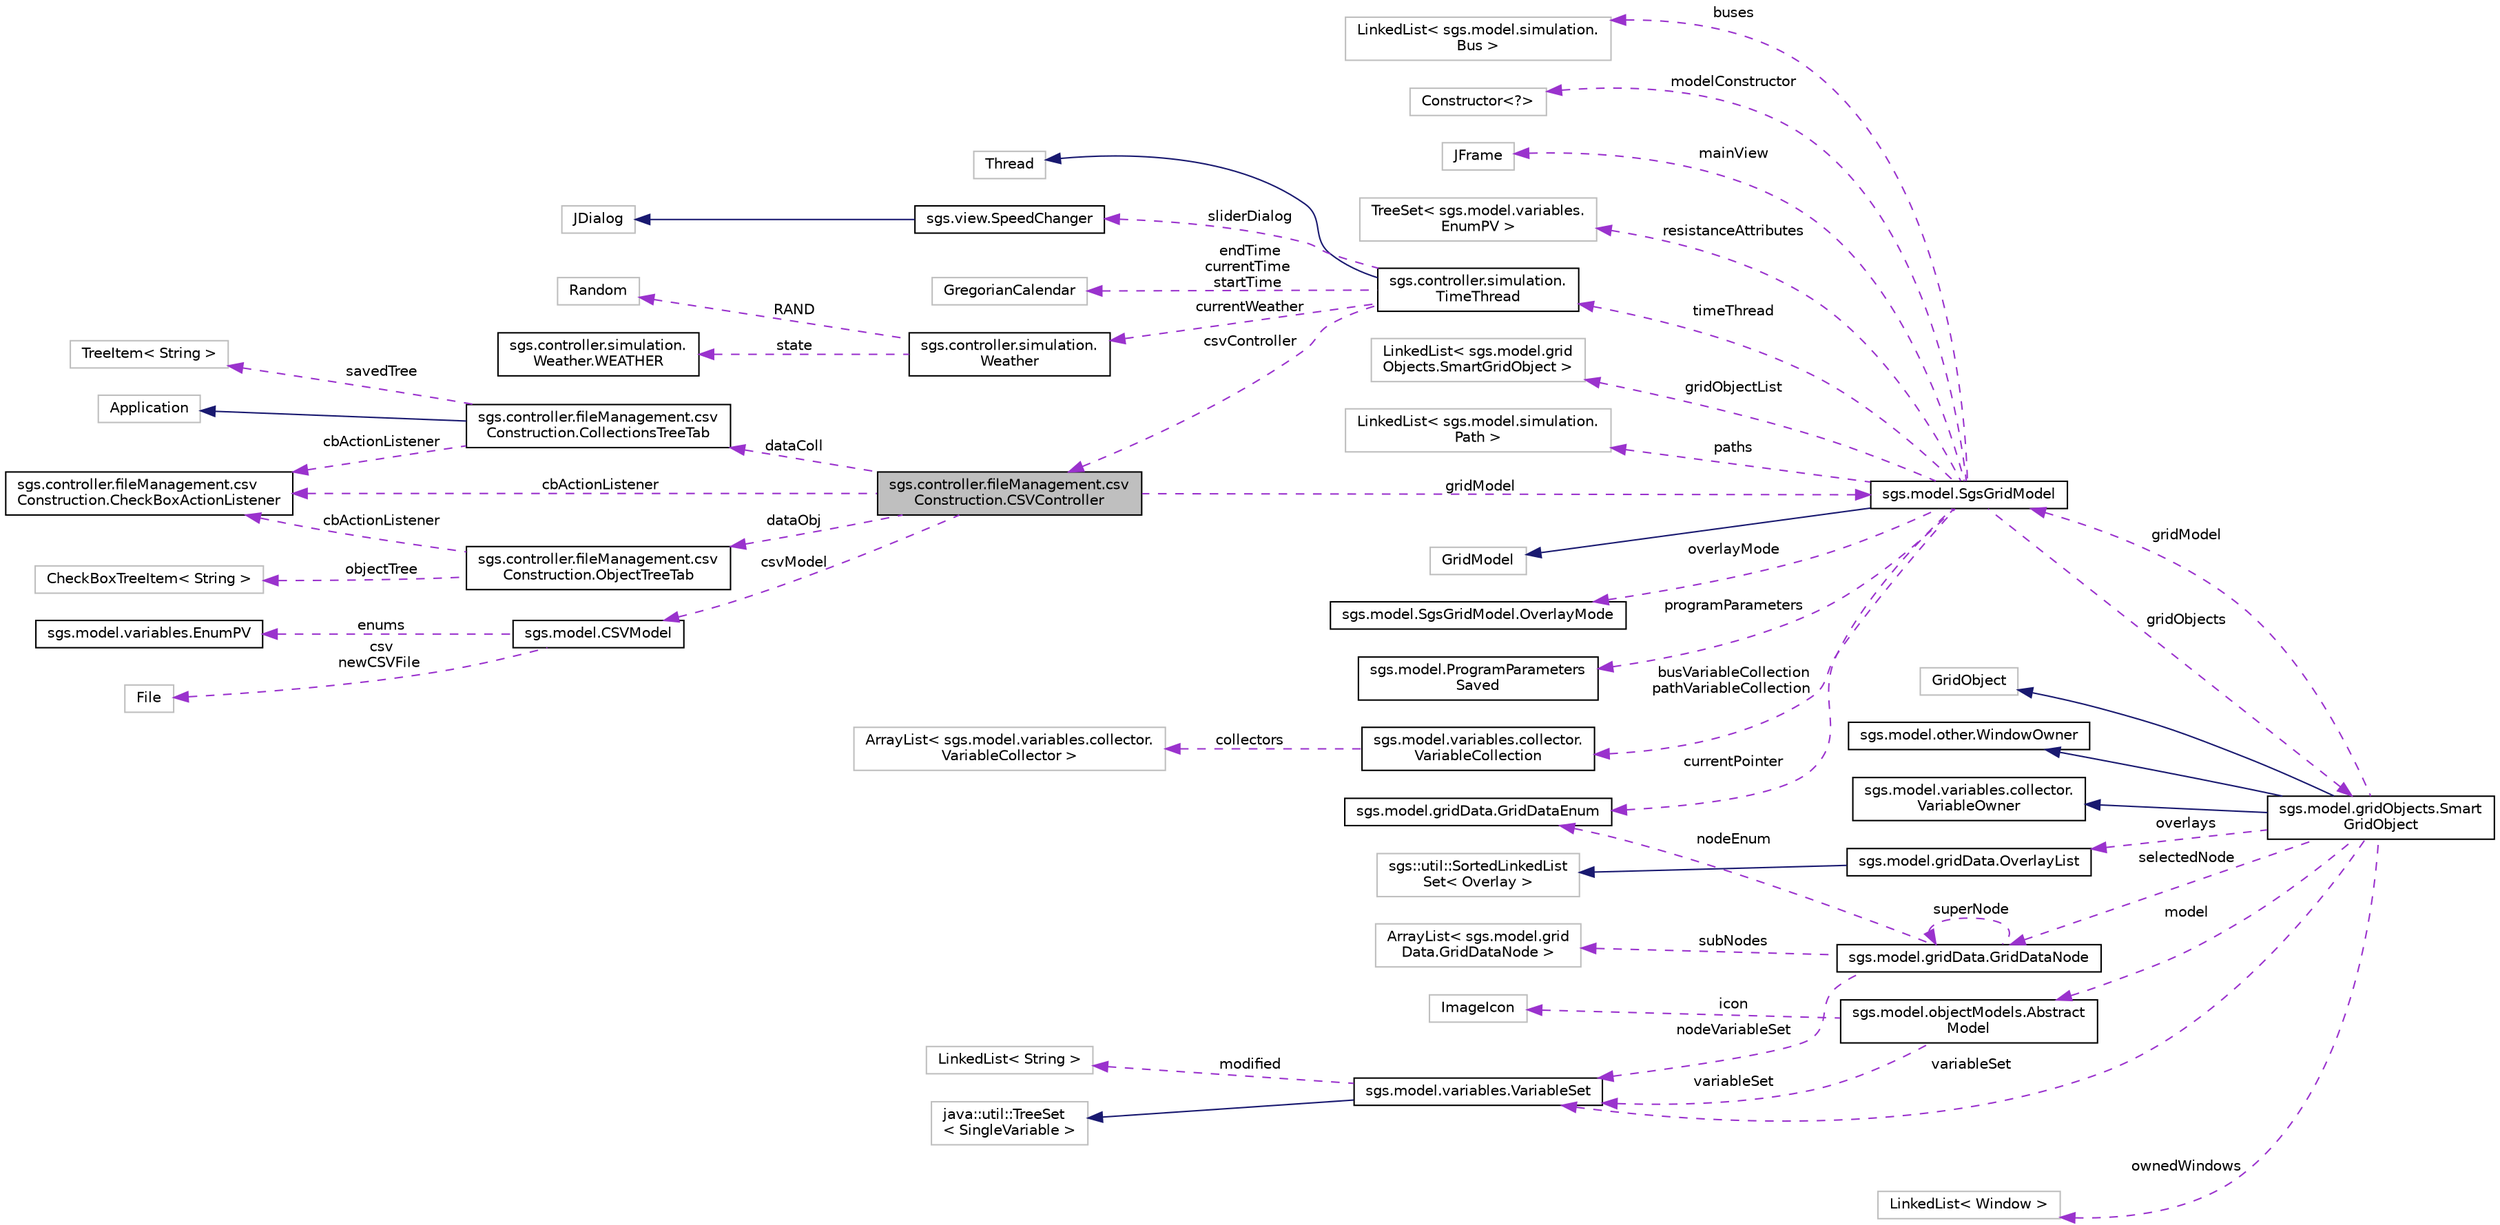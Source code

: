 digraph "sgs.controller.fileManagement.csvConstruction.CSVController"
{
  edge [fontname="Helvetica",fontsize="10",labelfontname="Helvetica",labelfontsize="10"];
  node [fontname="Helvetica",fontsize="10",shape=record];
  rankdir="LR";
  Node1 [label="sgs.controller.fileManagement.csv\lConstruction.CSVController",height=0.2,width=0.4,color="black", fillcolor="grey75", style="filled" fontcolor="black"];
  Node2 -> Node1 [dir="back",color="darkorchid3",fontsize="10",style="dashed",label=" dataColl" ];
  Node2 [label="sgs.controller.fileManagement.csv\lConstruction.CollectionsTreeTab",height=0.2,width=0.4,color="black", fillcolor="white", style="filled",URL="$classsgs_1_1controller_1_1file_management_1_1csv_construction_1_1_collections_tree_tab.html"];
  Node3 -> Node2 [dir="back",color="midnightblue",fontsize="10",style="solid"];
  Node3 [label="Application",height=0.2,width=0.4,color="grey75", fillcolor="white", style="filled"];
  Node4 -> Node2 [dir="back",color="darkorchid3",fontsize="10",style="dashed",label=" savedTree" ];
  Node4 [label="TreeItem\< String \>",height=0.2,width=0.4,color="grey75", fillcolor="white", style="filled"];
  Node5 -> Node2 [dir="back",color="darkorchid3",fontsize="10",style="dashed",label=" cbActionListener" ];
  Node5 [label="sgs.controller.fileManagement.csv\lConstruction.CheckBoxActionListener",height=0.2,width=0.4,color="black", fillcolor="white", style="filled",URL="$classsgs_1_1controller_1_1file_management_1_1csv_construction_1_1_check_box_action_listener.html"];
  Node6 -> Node1 [dir="back",color="darkorchid3",fontsize="10",style="dashed",label=" gridModel" ];
  Node6 [label="sgs.model.SgsGridModel",height=0.2,width=0.4,color="black", fillcolor="white", style="filled",URL="$classsgs_1_1model_1_1_sgs_grid_model.html"];
  Node7 -> Node6 [dir="back",color="midnightblue",fontsize="10",style="solid"];
  Node7 [label="GridModel",height=0.2,width=0.4,color="grey75", fillcolor="white", style="filled"];
  Node8 -> Node6 [dir="back",color="darkorchid3",fontsize="10",style="dashed",label=" overlayMode" ];
  Node8 [label="sgs.model.SgsGridModel.OverlayMode",height=0.2,width=0.4,color="black", fillcolor="white", style="filled",URL="$enumsgs_1_1model_1_1_sgs_grid_model_1_1_overlay_mode.html"];
  Node9 -> Node6 [dir="back",color="darkorchid3",fontsize="10",style="dashed",label=" programParameters" ];
  Node9 [label="sgs.model.ProgramParameters\lSaved",height=0.2,width=0.4,color="black", fillcolor="white", style="filled",URL="$classsgs_1_1model_1_1_program_parameters_saved.html"];
  Node10 -> Node6 [dir="back",color="darkorchid3",fontsize="10",style="dashed",label=" currentPointer" ];
  Node10 [label="sgs.model.gridData.GridDataEnum",height=0.2,width=0.4,color="black", fillcolor="white", style="filled",URL="$enumsgs_1_1model_1_1grid_data_1_1_grid_data_enum.html"];
  Node11 -> Node6 [dir="back",color="darkorchid3",fontsize="10",style="dashed",label=" gridObjects" ];
  Node11 [label="sgs.model.gridObjects.Smart\lGridObject",height=0.2,width=0.4,color="black", fillcolor="white", style="filled",URL="$classsgs_1_1model_1_1grid_objects_1_1_smart_grid_object.html"];
  Node12 -> Node11 [dir="back",color="midnightblue",fontsize="10",style="solid"];
  Node12 [label="GridObject",height=0.2,width=0.4,color="grey75", fillcolor="white", style="filled"];
  Node13 -> Node11 [dir="back",color="midnightblue",fontsize="10",style="solid"];
  Node13 [label="sgs.model.other.WindowOwner",height=0.2,width=0.4,color="black", fillcolor="white", style="filled",URL="$interfacesgs_1_1model_1_1other_1_1_window_owner.html"];
  Node14 -> Node11 [dir="back",color="midnightblue",fontsize="10",style="solid"];
  Node14 [label="sgs.model.variables.collector.\lVariableOwner",height=0.2,width=0.4,color="black", fillcolor="white", style="filled",URL="$interfacesgs_1_1model_1_1variables_1_1collector_1_1_variable_owner.html"];
  Node15 -> Node11 [dir="back",color="darkorchid3",fontsize="10",style="dashed",label=" overlays" ];
  Node15 [label="sgs.model.gridData.OverlayList",height=0.2,width=0.4,color="black", fillcolor="white", style="filled",URL="$classsgs_1_1model_1_1grid_data_1_1_overlay_list.html"];
  Node16 -> Node15 [dir="back",color="midnightblue",fontsize="10",style="solid"];
  Node16 [label="sgs::util::SortedLinkedList\lSet\< Overlay \>",height=0.2,width=0.4,color="grey75", fillcolor="white", style="filled"];
  Node17 -> Node11 [dir="back",color="darkorchid3",fontsize="10",style="dashed",label=" model" ];
  Node17 [label="sgs.model.objectModels.Abstract\lModel",height=0.2,width=0.4,color="black", fillcolor="white", style="filled",URL="$classsgs_1_1model_1_1object_models_1_1_abstract_model.html"];
  Node18 -> Node17 [dir="back",color="darkorchid3",fontsize="10",style="dashed",label=" icon" ];
  Node18 [label="ImageIcon",height=0.2,width=0.4,color="grey75", fillcolor="white", style="filled"];
  Node19 -> Node17 [dir="back",color="darkorchid3",fontsize="10",style="dashed",label=" variableSet" ];
  Node19 [label="sgs.model.variables.VariableSet",height=0.2,width=0.4,color="black", fillcolor="white", style="filled",URL="$classsgs_1_1model_1_1variables_1_1_variable_set.html"];
  Node20 -> Node19 [dir="back",color="midnightblue",fontsize="10",style="solid"];
  Node20 [label="java::util::TreeSet\l\< SingleVariable \>",height=0.2,width=0.4,color="grey75", fillcolor="white", style="filled"];
  Node21 -> Node19 [dir="back",color="darkorchid3",fontsize="10",style="dashed",label=" modified" ];
  Node21 [label="LinkedList\< String \>",height=0.2,width=0.4,color="grey75", fillcolor="white", style="filled"];
  Node22 -> Node11 [dir="back",color="darkorchid3",fontsize="10",style="dashed",label=" selectedNode" ];
  Node22 [label="sgs.model.gridData.GridDataNode",height=0.2,width=0.4,color="black", fillcolor="white", style="filled",URL="$classsgs_1_1model_1_1grid_data_1_1_grid_data_node.html"];
  Node10 -> Node22 [dir="back",color="darkorchid3",fontsize="10",style="dashed",label=" nodeEnum" ];
  Node22 -> Node22 [dir="back",color="darkorchid3",fontsize="10",style="dashed",label=" superNode" ];
  Node23 -> Node22 [dir="back",color="darkorchid3",fontsize="10",style="dashed",label=" subNodes" ];
  Node23 [label="ArrayList\< sgs.model.grid\lData.GridDataNode \>",height=0.2,width=0.4,color="grey75", fillcolor="white", style="filled"];
  Node19 -> Node22 [dir="back",color="darkorchid3",fontsize="10",style="dashed",label=" nodeVariableSet" ];
  Node6 -> Node11 [dir="back",color="darkorchid3",fontsize="10",style="dashed",label=" gridModel" ];
  Node24 -> Node11 [dir="back",color="darkorchid3",fontsize="10",style="dashed",label=" ownedWindows" ];
  Node24 [label="LinkedList\< Window \>",height=0.2,width=0.4,color="grey75", fillcolor="white", style="filled"];
  Node19 -> Node11 [dir="back",color="darkorchid3",fontsize="10",style="dashed",label=" variableSet" ];
  Node25 -> Node6 [dir="back",color="darkorchid3",fontsize="10",style="dashed",label=" busVariableCollection\npathVariableCollection" ];
  Node25 [label="sgs.model.variables.collector.\lVariableCollection",height=0.2,width=0.4,color="black", fillcolor="white", style="filled",URL="$classsgs_1_1model_1_1variables_1_1collector_1_1_variable_collection.html"];
  Node26 -> Node25 [dir="back",color="darkorchid3",fontsize="10",style="dashed",label=" collectors" ];
  Node26 [label="ArrayList\< sgs.model.variables.collector.\lVariableCollector \>",height=0.2,width=0.4,color="grey75", fillcolor="white", style="filled"];
  Node27 -> Node6 [dir="back",color="darkorchid3",fontsize="10",style="dashed",label=" buses" ];
  Node27 [label="LinkedList\< sgs.model.simulation.\lBus \>",height=0.2,width=0.4,color="grey75", fillcolor="white", style="filled"];
  Node28 -> Node6 [dir="back",color="darkorchid3",fontsize="10",style="dashed",label=" modelConstructor" ];
  Node28 [label="Constructor\<?\>",height=0.2,width=0.4,color="grey75", fillcolor="white", style="filled"];
  Node29 -> Node6 [dir="back",color="darkorchid3",fontsize="10",style="dashed",label=" mainView" ];
  Node29 [label="JFrame",height=0.2,width=0.4,color="grey75", fillcolor="white", style="filled"];
  Node30 -> Node6 [dir="back",color="darkorchid3",fontsize="10",style="dashed",label=" resistanceAttributes" ];
  Node30 [label="TreeSet\< sgs.model.variables.\lEnumPV \>",height=0.2,width=0.4,color="grey75", fillcolor="white", style="filled"];
  Node31 -> Node6 [dir="back",color="darkorchid3",fontsize="10",style="dashed",label=" timeThread" ];
  Node31 [label="sgs.controller.simulation.\lTimeThread",height=0.2,width=0.4,color="black", fillcolor="white", style="filled",URL="$classsgs_1_1controller_1_1simulation_1_1_time_thread.html"];
  Node32 -> Node31 [dir="back",color="midnightblue",fontsize="10",style="solid"];
  Node32 [label="Thread",height=0.2,width=0.4,color="grey75", fillcolor="white", style="filled"];
  Node1 -> Node31 [dir="back",color="darkorchid3",fontsize="10",style="dashed",label=" csvController" ];
  Node33 -> Node31 [dir="back",color="darkorchid3",fontsize="10",style="dashed",label=" sliderDialog" ];
  Node33 [label="sgs.view.SpeedChanger",height=0.2,width=0.4,color="black", fillcolor="white", style="filled",URL="$classsgs_1_1view_1_1_speed_changer.html"];
  Node34 -> Node33 [dir="back",color="midnightblue",fontsize="10",style="solid"];
  Node34 [label="JDialog",height=0.2,width=0.4,color="grey75", fillcolor="white", style="filled"];
  Node35 -> Node31 [dir="back",color="darkorchid3",fontsize="10",style="dashed",label=" endTime\ncurrentTime\nstartTime" ];
  Node35 [label="GregorianCalendar",height=0.2,width=0.4,color="grey75", fillcolor="white", style="filled"];
  Node36 -> Node31 [dir="back",color="darkorchid3",fontsize="10",style="dashed",label=" currentWeather" ];
  Node36 [label="sgs.controller.simulation.\lWeather",height=0.2,width=0.4,color="black", fillcolor="white", style="filled",URL="$classsgs_1_1controller_1_1simulation_1_1_weather.html"];
  Node37 -> Node36 [dir="back",color="darkorchid3",fontsize="10",style="dashed",label=" state" ];
  Node37 [label="sgs.controller.simulation.\lWeather.WEATHER",height=0.2,width=0.4,color="black", fillcolor="white", style="filled",URL="$enumsgs_1_1controller_1_1simulation_1_1_weather_1_1_w_e_a_t_h_e_r.html"];
  Node38 -> Node36 [dir="back",color="darkorchid3",fontsize="10",style="dashed",label=" RAND" ];
  Node38 [label="Random",height=0.2,width=0.4,color="grey75", fillcolor="white", style="filled"];
  Node39 -> Node6 [dir="back",color="darkorchid3",fontsize="10",style="dashed",label=" gridObjectList" ];
  Node39 [label="LinkedList\< sgs.model.grid\lObjects.SmartGridObject \>",height=0.2,width=0.4,color="grey75", fillcolor="white", style="filled"];
  Node40 -> Node6 [dir="back",color="darkorchid3",fontsize="10",style="dashed",label=" paths" ];
  Node40 [label="LinkedList\< sgs.model.simulation.\lPath \>",height=0.2,width=0.4,color="grey75", fillcolor="white", style="filled"];
  Node41 -> Node1 [dir="back",color="darkorchid3",fontsize="10",style="dashed",label=" dataObj" ];
  Node41 [label="sgs.controller.fileManagement.csv\lConstruction.ObjectTreeTab",height=0.2,width=0.4,color="black", fillcolor="white", style="filled",URL="$classsgs_1_1controller_1_1file_management_1_1csv_construction_1_1_object_tree_tab.html"];
  Node42 -> Node41 [dir="back",color="darkorchid3",fontsize="10",style="dashed",label=" objectTree" ];
  Node42 [label="CheckBoxTreeItem\< String \>",height=0.2,width=0.4,color="grey75", fillcolor="white", style="filled"];
  Node5 -> Node41 [dir="back",color="darkorchid3",fontsize="10",style="dashed",label=" cbActionListener" ];
  Node43 -> Node1 [dir="back",color="darkorchid3",fontsize="10",style="dashed",label=" csvModel" ];
  Node43 [label="sgs.model.CSVModel",height=0.2,width=0.4,color="black", fillcolor="white", style="filled",URL="$classsgs_1_1model_1_1_c_s_v_model.html"];
  Node44 -> Node43 [dir="back",color="darkorchid3",fontsize="10",style="dashed",label=" enums" ];
  Node44 [label="sgs.model.variables.EnumPV",height=0.2,width=0.4,color="black", fillcolor="white", style="filled",URL="$enumsgs_1_1model_1_1variables_1_1_enum_p_v.html"];
  Node45 -> Node43 [dir="back",color="darkorchid3",fontsize="10",style="dashed",label=" csv\nnewCSVFile" ];
  Node45 [label="File",height=0.2,width=0.4,color="grey75", fillcolor="white", style="filled"];
  Node5 -> Node1 [dir="back",color="darkorchid3",fontsize="10",style="dashed",label=" cbActionListener" ];
}
